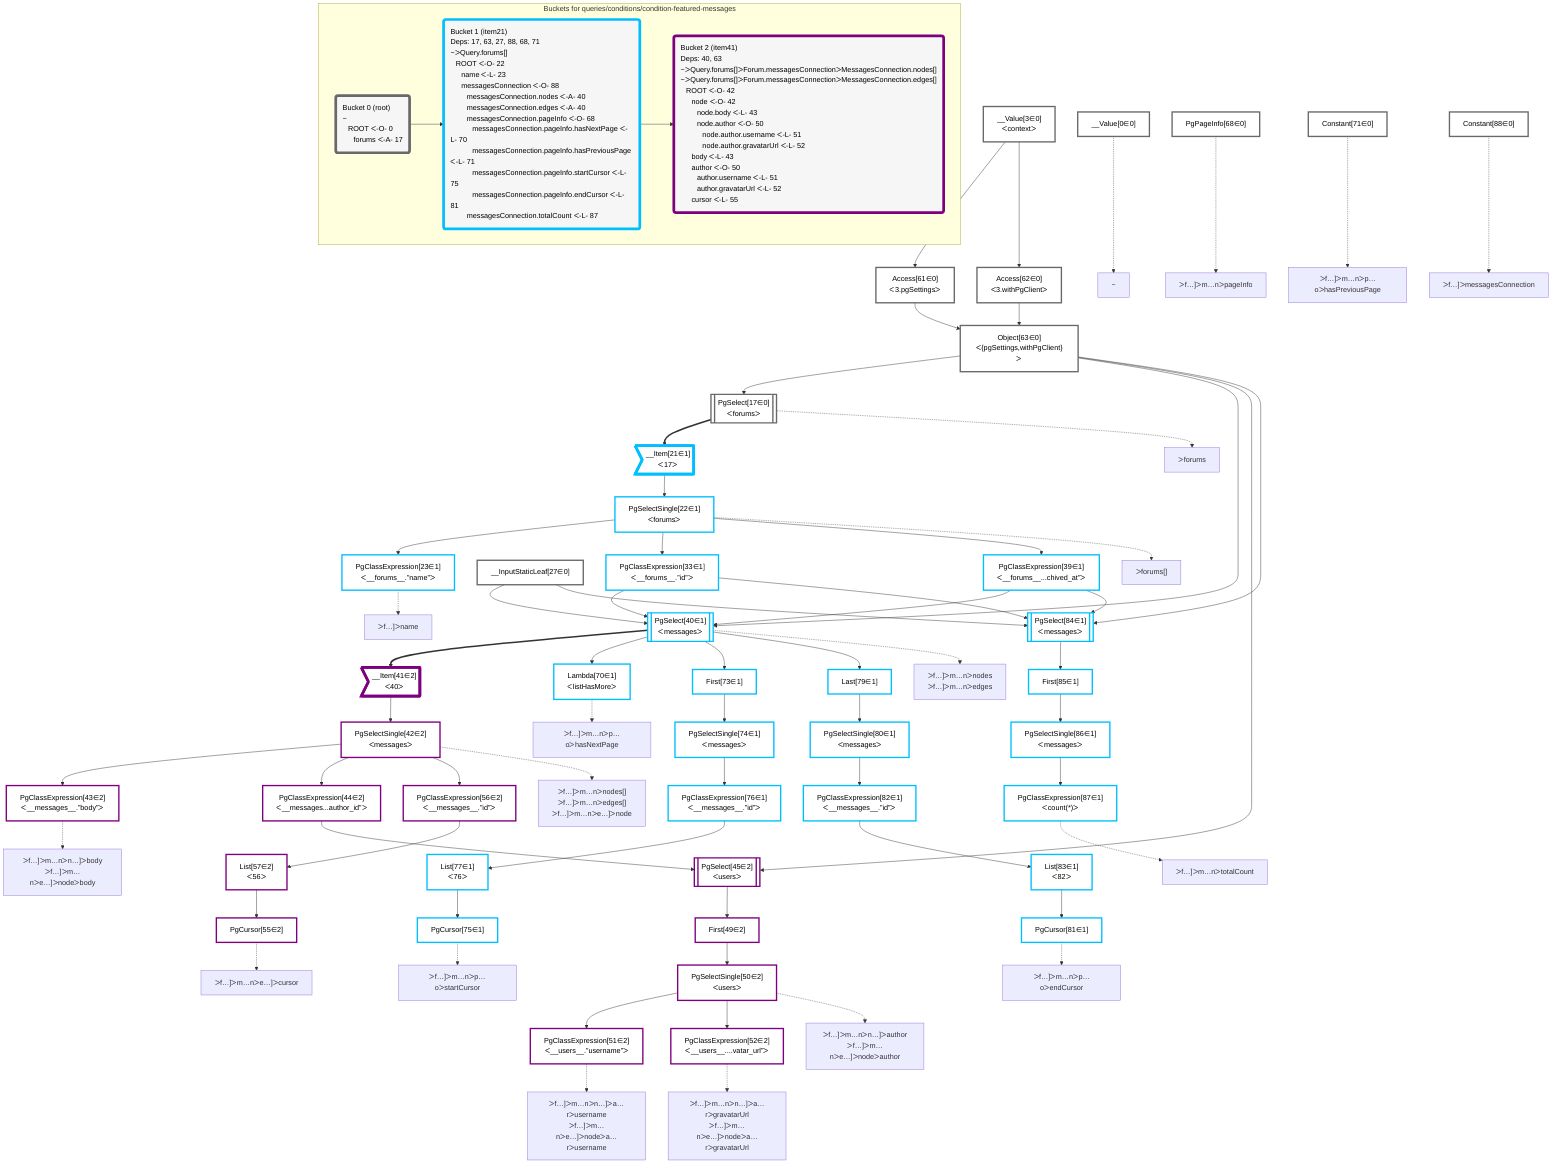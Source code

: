 graph TD
    classDef path fill:#eee,stroke:#000,color:#000
    classDef plan fill:#fff,stroke-width:3px,color:#000
    classDef itemplan fill:#fff,stroke-width:6px,color:#000
    classDef sideeffectplan fill:#f00,stroke-width:6px,color:#000
    classDef bucket fill:#f6f6f6,color:#000,stroke-width:6px,text-align:left


    %% define plans
    __Value0["__Value[0∈0]"]:::plan
    __Value3["__Value[3∈0]<br />ᐸcontextᐳ"]:::plan
    Access61["Access[61∈0]<br />ᐸ3.pgSettingsᐳ"]:::plan
    Access62["Access[62∈0]<br />ᐸ3.withPgClientᐳ"]:::plan
    Object63["Object[63∈0]<br />ᐸ{pgSettings,withPgClient}ᐳ"]:::plan
    PgSelect17[["PgSelect[17∈0]<br />ᐸforumsᐳ"]]:::plan
    __Item21>"__Item[21∈1]<br />ᐸ17ᐳ"]:::itemplan
    PgSelectSingle22["PgSelectSingle[22∈1]<br />ᐸforumsᐳ"]:::plan
    PgClassExpression23["PgClassExpression[23∈1]<br />ᐸ__forums__.”name”ᐳ"]:::plan
    __InputStaticLeaf27["__InputStaticLeaf[27∈0]"]:::plan
    PgClassExpression33["PgClassExpression[33∈1]<br />ᐸ__forums__.”id”ᐳ"]:::plan
    Constant88["Constant[88∈0]"]:::plan
    PgClassExpression39["PgClassExpression[39∈1]<br />ᐸ__forums__...chived_at”ᐳ"]:::plan
    PgSelect40[["PgSelect[40∈1]<br />ᐸmessagesᐳ"]]:::plan
    __Item41>"__Item[41∈2]<br />ᐸ40ᐳ"]:::itemplan
    PgSelectSingle42["PgSelectSingle[42∈2]<br />ᐸmessagesᐳ"]:::plan
    PgClassExpression43["PgClassExpression[43∈2]<br />ᐸ__messages__.”body”ᐳ"]:::plan
    PgClassExpression44["PgClassExpression[44∈2]<br />ᐸ__messages...author_id”ᐳ"]:::plan
    PgSelect45[["PgSelect[45∈2]<br />ᐸusersᐳ"]]:::plan
    First49["First[49∈2]"]:::plan
    PgSelectSingle50["PgSelectSingle[50∈2]<br />ᐸusersᐳ"]:::plan
    PgClassExpression51["PgClassExpression[51∈2]<br />ᐸ__users__.”username”ᐳ"]:::plan
    PgClassExpression52["PgClassExpression[52∈2]<br />ᐸ__users__....vatar_url”ᐳ"]:::plan
    PgClassExpression56["PgClassExpression[56∈2]<br />ᐸ__messages__.”id”ᐳ"]:::plan
    List57["List[57∈2]<br />ᐸ56ᐳ"]:::plan
    PgCursor55["PgCursor[55∈2]"]:::plan
    PgPageInfo68["PgPageInfo[68∈0]"]:::plan
    Lambda70["Lambda[70∈1]<br />ᐸlistHasMoreᐳ"]:::plan
    Constant71["Constant[71∈0]"]:::plan
    First73["First[73∈1]"]:::plan
    PgSelectSingle74["PgSelectSingle[74∈1]<br />ᐸmessagesᐳ"]:::plan
    PgClassExpression76["PgClassExpression[76∈1]<br />ᐸ__messages__.”id”ᐳ"]:::plan
    List77["List[77∈1]<br />ᐸ76ᐳ"]:::plan
    PgCursor75["PgCursor[75∈1]"]:::plan
    Last79["Last[79∈1]"]:::plan
    PgSelectSingle80["PgSelectSingle[80∈1]<br />ᐸmessagesᐳ"]:::plan
    PgClassExpression82["PgClassExpression[82∈1]<br />ᐸ__messages__.”id”ᐳ"]:::plan
    List83["List[83∈1]<br />ᐸ82ᐳ"]:::plan
    PgCursor81["PgCursor[81∈1]"]:::plan
    PgSelect84[["PgSelect[84∈1]<br />ᐸmessagesᐳ"]]:::plan
    First85["First[85∈1]"]:::plan
    PgSelectSingle86["PgSelectSingle[86∈1]<br />ᐸmessagesᐳ"]:::plan
    PgClassExpression87["PgClassExpression[87∈1]<br />ᐸcount(*)ᐳ"]:::plan

    %% plan dependencies
    __Value3 --> Access61
    __Value3 --> Access62
    Access61 & Access62 --> Object63
    Object63 --> PgSelect17
    PgSelect17 ==> __Item21
    __Item21 --> PgSelectSingle22
    PgSelectSingle22 --> PgClassExpression23
    PgSelectSingle22 --> PgClassExpression33
    PgSelectSingle22 --> PgClassExpression39
    Object63 & PgClassExpression33 & __InputStaticLeaf27 & PgClassExpression39 --> PgSelect40
    PgSelect40 ==> __Item41
    __Item41 --> PgSelectSingle42
    PgSelectSingle42 --> PgClassExpression43
    PgSelectSingle42 --> PgClassExpression44
    Object63 & PgClassExpression44 --> PgSelect45
    PgSelect45 --> First49
    First49 --> PgSelectSingle50
    PgSelectSingle50 --> PgClassExpression51
    PgSelectSingle50 --> PgClassExpression52
    PgSelectSingle42 --> PgClassExpression56
    PgClassExpression56 --> List57
    List57 --> PgCursor55
    PgSelect40 --> Lambda70
    PgSelect40 --> First73
    First73 --> PgSelectSingle74
    PgSelectSingle74 --> PgClassExpression76
    PgClassExpression76 --> List77
    List77 --> PgCursor75
    PgSelect40 --> Last79
    Last79 --> PgSelectSingle80
    PgSelectSingle80 --> PgClassExpression82
    PgClassExpression82 --> List83
    List83 --> PgCursor81
    Object63 & PgClassExpression33 & __InputStaticLeaf27 & PgClassExpression39 --> PgSelect84
    PgSelect84 --> First85
    First85 --> PgSelectSingle86
    PgSelectSingle86 --> PgClassExpression87

    %% plan-to-path relationships
    P0["~"]
    __Value0 -.-> P0
    P17["ᐳforums"]
    PgSelect17 -.-> P17
    P22["ᐳforums[]"]
    PgSelectSingle22 -.-> P22
    P23["ᐳf…]ᐳname"]
    PgClassExpression23 -.-> P23
    P40["ᐳf…]ᐳm…nᐳnodes<br />ᐳf…]ᐳm…nᐳedges"]
    PgSelect40 -.-> P40
    P42["ᐳf…]ᐳm…nᐳnodes[]<br />ᐳf…]ᐳm…nᐳedges[]<br />ᐳf…]ᐳm…nᐳe…]ᐳnode"]
    PgSelectSingle42 -.-> P42
    P43["ᐳf…]ᐳm…nᐳn…]ᐳbody<br />ᐳf…]ᐳm…nᐳe…]ᐳnodeᐳbody"]
    PgClassExpression43 -.-> P43
    P50["ᐳf…]ᐳm…nᐳn…]ᐳauthor<br />ᐳf…]ᐳm…nᐳe…]ᐳnodeᐳauthor"]
    PgSelectSingle50 -.-> P50
    P51["ᐳf…]ᐳm…nᐳn…]ᐳa…rᐳusername<br />ᐳf…]ᐳm…nᐳe…]ᐳnodeᐳa…rᐳusername"]
    PgClassExpression51 -.-> P51
    P52["ᐳf…]ᐳm…nᐳn…]ᐳa…rᐳgravatarUrl<br />ᐳf…]ᐳm…nᐳe…]ᐳnodeᐳa…rᐳgravatarUrl"]
    PgClassExpression52 -.-> P52
    P55["ᐳf…]ᐳm…nᐳe…]ᐳcursor"]
    PgCursor55 -.-> P55
    P68["ᐳf…]ᐳm…nᐳpageInfo"]
    PgPageInfo68 -.-> P68
    P70["ᐳf…]ᐳm…nᐳp…oᐳhasNextPage"]
    Lambda70 -.-> P70
    P71["ᐳf…]ᐳm…nᐳp…oᐳhasPreviousPage"]
    Constant71 -.-> P71
    P75["ᐳf…]ᐳm…nᐳp…oᐳstartCursor"]
    PgCursor75 -.-> P75
    P81["ᐳf…]ᐳm…nᐳp…oᐳendCursor"]
    PgCursor81 -.-> P81
    P87["ᐳf…]ᐳm…nᐳtotalCount"]
    PgClassExpression87 -.-> P87
    P88["ᐳf…]ᐳmessagesConnection"]
    Constant88 -.-> P88

    subgraph "Buckets for queries/conditions/condition-featured-messages"
    Bucket0("Bucket 0 (root)<br />~<br />⠀ROOT ᐸ-O- 0<br />⠀⠀forums ᐸ-A- 17"):::bucket
    classDef bucket0 stroke:#696969
    class Bucket0,__Value0,__Value3,PgSelect17,__InputStaticLeaf27,Access61,Access62,Object63,PgPageInfo68,Constant71,Constant88 bucket0
    Bucket1("Bucket 1 (item21)<br />Deps: 17, 63, 27, 88, 68, 71<br />~ᐳQuery.forums[]<br />⠀ROOT ᐸ-O- 22<br />⠀⠀name ᐸ-L- 23<br />⠀⠀messagesConnection ᐸ-O- 88<br />⠀⠀⠀messagesConnection.nodes ᐸ-A- 40<br />⠀⠀⠀messagesConnection.edges ᐸ-A- 40<br />⠀⠀⠀messagesConnection.pageInfo ᐸ-O- 68<br />⠀⠀⠀⠀messagesConnection.pageInfo.hasNextPage ᐸ-L- 70<br />⠀⠀⠀⠀messagesConnection.pageInfo.hasPreviousPage ᐸ-L- 71<br />⠀⠀⠀⠀messagesConnection.pageInfo.startCursor ᐸ-L- 75<br />⠀⠀⠀⠀messagesConnection.pageInfo.endCursor ᐸ-L- 81<br />⠀⠀⠀messagesConnection.totalCount ᐸ-L- 87"):::bucket
    classDef bucket1 stroke:#00bfff
    class Bucket1,__Item21,PgSelectSingle22,PgClassExpression23,PgClassExpression33,PgClassExpression39,PgSelect40,Lambda70,First73,PgSelectSingle74,PgCursor75,PgClassExpression76,List77,Last79,PgSelectSingle80,PgCursor81,PgClassExpression82,List83,PgSelect84,First85,PgSelectSingle86,PgClassExpression87 bucket1
    Bucket2("Bucket 2 (item41)<br />Deps: 40, 63<br />~ᐳQuery.forums[]ᐳForum.messagesConnectionᐳMessagesConnection.nodes[]<br />~ᐳQuery.forums[]ᐳForum.messagesConnectionᐳMessagesConnection.edges[]<br />⠀ROOT ᐸ-O- 42<br />⠀⠀node ᐸ-O- 42<br />⠀⠀⠀node.body ᐸ-L- 43<br />⠀⠀⠀node.author ᐸ-O- 50<br />⠀⠀⠀⠀node.author.username ᐸ-L- 51<br />⠀⠀⠀⠀node.author.gravatarUrl ᐸ-L- 52<br />⠀⠀body ᐸ-L- 43<br />⠀⠀author ᐸ-O- 50<br />⠀⠀⠀author.username ᐸ-L- 51<br />⠀⠀⠀author.gravatarUrl ᐸ-L- 52<br />⠀⠀cursor ᐸ-L- 55"):::bucket
    classDef bucket2 stroke:#7f007f
    class Bucket2,__Item41,PgSelectSingle42,PgClassExpression43,PgClassExpression44,PgSelect45,First49,PgSelectSingle50,PgClassExpression51,PgClassExpression52,PgCursor55,PgClassExpression56,List57 bucket2
    Bucket0 --> Bucket1
    Bucket1 --> Bucket2
    end